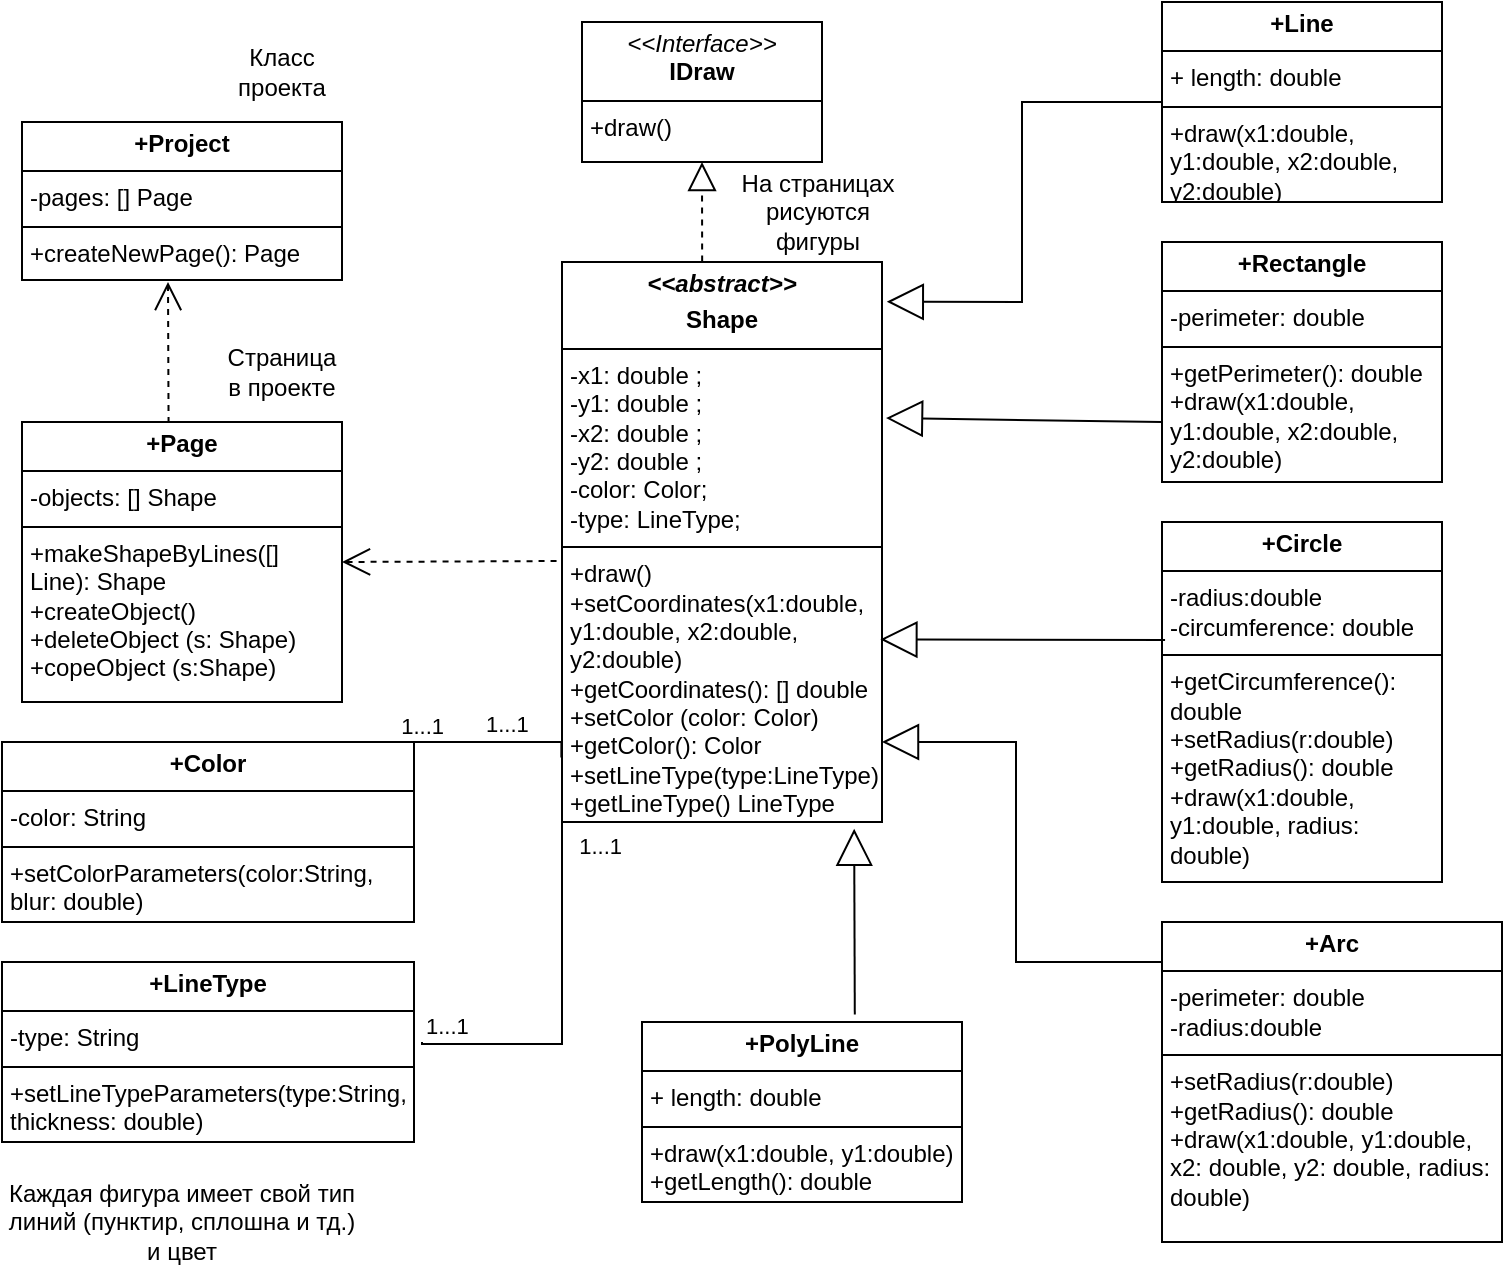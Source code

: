 <mxfile version="25.0.3">
  <diagram name="Страница — 1" id="-KKXnnhIB2AxovCa7dRs">
    <mxGraphModel dx="1050" dy="1795" grid="1" gridSize="10" guides="1" tooltips="1" connect="1" arrows="1" fold="1" page="1" pageScale="1" pageWidth="827" pageHeight="1169" math="0" shadow="0">
      <root>
        <mxCell id="0" />
        <mxCell id="1" parent="0" />
        <mxCell id="-ZT0brvFjgvH7jAXy68j-6" value="&lt;p style=&quot;margin:0px;margin-top:4px;text-align:center;&quot;&gt;&lt;i&gt;&amp;lt;&amp;lt;Interface&amp;gt;&amp;gt;&lt;/i&gt;&lt;br&gt;&lt;b&gt;IDraw&lt;/b&gt;&lt;/p&gt;&lt;hr size=&quot;1&quot; style=&quot;border-style:solid;&quot;&gt;&lt;p style=&quot;margin:0px;margin-left:4px;&quot;&gt;+draw()&lt;br&gt;&lt;/p&gt;" style="verticalAlign=top;align=left;overflow=fill;html=1;whiteSpace=wrap;" parent="1" vertex="1">
          <mxGeometry x="310" y="-1150" width="120" height="70" as="geometry" />
        </mxCell>
        <mxCell id="-ZT0brvFjgvH7jAXy68j-7" value="&lt;p style=&quot;margin:0px;margin-top:4px;text-align:center;&quot;&gt;&lt;b&gt;&lt;i&gt;&amp;lt;&amp;lt;abstract&amp;gt;&amp;gt;&lt;/i&gt;&lt;/b&gt;&lt;/p&gt;&lt;p style=&quot;margin:0px;margin-top:4px;text-align:center;&quot;&gt;&lt;b&gt;Shape&lt;/b&gt;&lt;/p&gt;&lt;hr size=&quot;1&quot; style=&quot;border-style:solid;&quot;&gt;&lt;p style=&quot;margin:0px;margin-left:4px;&quot;&gt;-x1:&amp;nbsp;&lt;span style=&quot;background-color: initial;&quot;&gt;double&lt;/span&gt;&lt;span style=&quot;background-color: initial;&quot;&gt;&amp;nbsp;&lt;/span&gt;&lt;span style=&quot;background-color: initial;&quot;&gt;;&lt;/span&gt;&lt;/p&gt;&lt;p style=&quot;margin:0px;margin-left:4px;&quot;&gt;-y1:&amp;nbsp;&lt;span style=&quot;background-color: initial;&quot;&gt;double&lt;/span&gt;&lt;span style=&quot;background-color: initial;&quot;&gt;&amp;nbsp;&lt;/span&gt;&lt;span style=&quot;background-color: initial;&quot;&gt;;&lt;/span&gt;&lt;/p&gt;&lt;p style=&quot;margin:0px;margin-left:4px;&quot;&gt;-x2:&amp;nbsp;&lt;span style=&quot;background-color: initial;&quot;&gt;double&lt;/span&gt;&lt;span style=&quot;background-color: initial;&quot;&gt;&amp;nbsp;&lt;/span&gt;&lt;span style=&quot;background-color: initial;&quot;&gt;;&lt;/span&gt;&lt;/p&gt;&lt;p style=&quot;margin:0px;margin-left:4px;&quot;&gt;-y2:&amp;nbsp;&lt;span style=&quot;background-color: initial;&quot;&gt;double&lt;/span&gt;&lt;span style=&quot;background-color: initial;&quot;&gt;&amp;nbsp;&lt;/span&gt;&lt;span style=&quot;background-color: initial;&quot;&gt;;&lt;/span&gt;&lt;/p&gt;&lt;p style=&quot;margin:0px;margin-left:4px;&quot;&gt;-color: Color;&lt;/p&gt;&lt;p style=&quot;margin:0px;margin-left:4px;&quot;&gt;-type: LineType;&lt;/p&gt;&lt;hr size=&quot;1&quot; style=&quot;border-style:solid;&quot;&gt;&lt;p style=&quot;margin:0px;margin-left:4px;&quot;&gt;+draw()&lt;/p&gt;&lt;p style=&quot;margin:0px;margin-left:4px;&quot;&gt;+setCoordinates(x1:double, y1:&lt;span style=&quot;background-color: initial;&quot;&gt;double&lt;/span&gt;&lt;span style=&quot;background-color: initial;&quot;&gt;, x2:&lt;/span&gt;&lt;span style=&quot;background-color: initial;&quot;&gt;double&lt;/span&gt;&lt;span style=&quot;background-color: initial;&quot;&gt;, y2:&lt;/span&gt;&lt;span style=&quot;background-color: initial;&quot;&gt;double&lt;/span&gt;&lt;span style=&quot;background-color: initial;&quot;&gt;)&lt;/span&gt;&lt;/p&gt;&lt;p style=&quot;margin:0px;margin-left:4px;&quot;&gt;+getCoordinates(): [] double&lt;/p&gt;&lt;p style=&quot;margin:0px;margin-left:4px;&quot;&gt;+setColor (color: Color)&lt;/p&gt;&lt;p style=&quot;margin:0px;margin-left:4px;&quot;&gt;+getColor(): Color&lt;/p&gt;&lt;p style=&quot;margin:0px;margin-left:4px;&quot;&gt;+setLineType(type:&lt;span style=&quot;background-color: initial;&quot;&gt;LineType&lt;/span&gt;&lt;span style=&quot;background-color: initial;&quot;&gt;)&lt;/span&gt;&lt;/p&gt;&lt;p style=&quot;margin:0px;margin-left:4px;&quot;&gt;+getLineType()&amp;nbsp;&lt;span style=&quot;background-color: initial;&quot;&gt;LineType&lt;/span&gt;&lt;/p&gt;" style="verticalAlign=top;align=left;overflow=fill;html=1;whiteSpace=wrap;" parent="1" vertex="1">
          <mxGeometry x="300" y="-1030" width="160" height="280" as="geometry" />
        </mxCell>
        <mxCell id="-ZT0brvFjgvH7jAXy68j-14" value="&lt;p style=&quot;margin:0px;margin-top:4px;text-align:center;&quot;&gt;&lt;b&gt;+Rectangle&lt;/b&gt;&lt;/p&gt;&lt;hr size=&quot;1&quot; style=&quot;border-style:solid;&quot;&gt;&lt;p style=&quot;margin:0px;margin-left:4px;&quot;&gt;-perimeter: double&lt;/p&gt;&lt;hr size=&quot;1&quot; style=&quot;border-style:solid;&quot;&gt;&lt;p style=&quot;margin:0px;margin-left:4px;&quot;&gt;+getPerimeter(): double&lt;/p&gt;&lt;p style=&quot;margin:0px;margin-left:4px;&quot;&gt;&lt;span style=&quot;background-color: initial;&quot;&gt;+draw(x&lt;/span&gt;&lt;span style=&quot;background-color: initial;&quot;&gt;1:double, y1:&lt;/span&gt;&lt;span style=&quot;background-color: initial;&quot;&gt;double&lt;/span&gt;&lt;span style=&quot;background-color: initial;&quot;&gt;, x2:&lt;/span&gt;&lt;span style=&quot;background-color: initial;&quot;&gt;double&lt;/span&gt;&lt;span style=&quot;background-color: initial;&quot;&gt;, y2:&lt;/span&gt;&lt;span style=&quot;background-color: initial;&quot;&gt;double&lt;/span&gt;&lt;span style=&quot;background-color: initial;&quot;&gt;)&lt;/span&gt;&amp;nbsp;&lt;/p&gt;" style="verticalAlign=top;align=left;overflow=fill;html=1;whiteSpace=wrap;" parent="1" vertex="1">
          <mxGeometry x="600" y="-1040" width="140" height="120" as="geometry" />
        </mxCell>
        <mxCell id="-ZT0brvFjgvH7jAXy68j-15" value="&lt;p style=&quot;margin:0px;margin-top:4px;text-align:center;&quot;&gt;&lt;b&gt;+Line&lt;/b&gt;&lt;/p&gt;&lt;hr size=&quot;1&quot; style=&quot;border-style:solid;&quot;&gt;&lt;p style=&quot;margin:0px;margin-left:4px;&quot;&gt;+ length: double&lt;/p&gt;&lt;hr size=&quot;1&quot; style=&quot;border-style:solid;&quot;&gt;&lt;p style=&quot;margin:0px;margin-left:4px;&quot;&gt;+draw(x&lt;span style=&quot;background-color: initial;&quot;&gt;1:double, y1:&lt;/span&gt;&lt;span style=&quot;background-color: initial;&quot;&gt;double&lt;/span&gt;&lt;span style=&quot;background-color: initial;&quot;&gt;, x2:&lt;/span&gt;&lt;span style=&quot;background-color: initial;&quot;&gt;double&lt;/span&gt;&lt;span style=&quot;background-color: initial;&quot;&gt;, y2:&lt;/span&gt;&lt;span style=&quot;background-color: initial;&quot;&gt;double&lt;/span&gt;&lt;span style=&quot;background-color: initial;&quot;&gt;)&lt;/span&gt;&lt;/p&gt;&lt;p style=&quot;margin:0px;margin-left:4px;&quot;&gt;+getLength(): double&lt;span style=&quot;background-color: initial;&quot;&gt;&lt;/span&gt;&lt;/p&gt;" style="verticalAlign=top;align=left;overflow=fill;html=1;whiteSpace=wrap;" parent="1" vertex="1">
          <mxGeometry x="600" y="-1160" width="140" height="100" as="geometry" />
        </mxCell>
        <mxCell id="-ZT0brvFjgvH7jAXy68j-17" value="&lt;p style=&quot;margin:0px;margin-top:4px;text-align:center;&quot;&gt;&lt;b&gt;+Circle&lt;/b&gt;&lt;/p&gt;&lt;hr size=&quot;1&quot; style=&quot;border-style:solid;&quot;&gt;&lt;p style=&quot;margin:0px;margin-left:4px;&quot;&gt;-radius:double&lt;/p&gt;&lt;p style=&quot;margin:0px;margin-left:4px;&quot;&gt;-circumference: double&lt;/p&gt;&lt;hr size=&quot;1&quot; style=&quot;border-style:solid;&quot;&gt;&lt;p style=&quot;margin:0px;margin-left:4px;&quot;&gt;+getCircumference(): double&lt;/p&gt;&lt;p style=&quot;margin:0px;margin-left:4px;&quot;&gt;+setRadius(r:double)&lt;/p&gt;&lt;p style=&quot;margin:0px;margin-left:4px;&quot;&gt;+getRadius(): double&lt;/p&gt;&lt;p style=&quot;margin:0px;margin-left:4px;&quot;&gt;+draw(x&lt;span style=&quot;background-color: initial;&quot;&gt;1:double, y1:&lt;/span&gt;&lt;span style=&quot;background-color: initial;&quot;&gt;double&lt;/span&gt;&lt;span style=&quot;background-color: initial;&quot;&gt;, radius: double&lt;/span&gt;&lt;span style=&quot;background-color: initial;&quot;&gt;)&lt;/span&gt;&lt;/p&gt;" style="verticalAlign=top;align=left;overflow=fill;html=1;whiteSpace=wrap;" parent="1" vertex="1">
          <mxGeometry x="600" y="-900" width="140" height="180" as="geometry" />
        </mxCell>
        <mxCell id="-ZT0brvFjgvH7jAXy68j-18" value="&lt;p style=&quot;margin:0px;margin-top:4px;text-align:center;&quot;&gt;&lt;b&gt;+PolyLine&lt;/b&gt;&lt;/p&gt;&lt;hr size=&quot;1&quot; style=&quot;border-style:solid;&quot;&gt;&lt;p style=&quot;margin:0px;margin-left:4px;&quot;&gt;+ length: double&lt;/p&gt;&lt;hr size=&quot;1&quot; style=&quot;border-style:solid;&quot;&gt;&lt;p style=&quot;margin:0px;margin-left:4px;&quot;&gt;+draw(x&lt;span style=&quot;background-color: initial;&quot;&gt;1:double, y1:&lt;/span&gt;&lt;span style=&quot;background-color: initial;&quot;&gt;double&lt;/span&gt;&lt;span style=&quot;background-color: initial;&quot;&gt;)&lt;/span&gt;&lt;/p&gt;&lt;p style=&quot;margin:0px;margin-left:4px;&quot;&gt;&lt;span style=&quot;background-color: initial;&quot;&gt;+getLength(): double&lt;/span&gt;&lt;/p&gt;" style="verticalAlign=top;align=left;overflow=fill;html=1;whiteSpace=wrap;" parent="1" vertex="1">
          <mxGeometry x="340" y="-650" width="160" height="90" as="geometry" />
        </mxCell>
        <mxCell id="-ZT0brvFjgvH7jAXy68j-20" value="&lt;p style=&quot;margin:0px;margin-top:4px;text-align:center;&quot;&gt;&lt;b&gt;+Arc&lt;/b&gt;&lt;/p&gt;&lt;hr size=&quot;1&quot; style=&quot;border-style:solid;&quot;&gt;&lt;p style=&quot;margin:0px;margin-left:4px;&quot;&gt;-perimeter: double&lt;/p&gt;&lt;p style=&quot;margin: 0px 0px 0px 4px;&quot;&gt;-radius:double&lt;/p&gt;&lt;hr size=&quot;1&quot; style=&quot;border-style:solid;&quot;&gt;&lt;p style=&quot;margin: 0px 0px 0px 4px;&quot;&gt;+setRadius(r:double)&lt;/p&gt;&lt;p style=&quot;margin: 0px 0px 0px 4px;&quot;&gt;+getRadius(): double&lt;/p&gt;&lt;p style=&quot;margin: 0px 0px 0px 4px;&quot;&gt;+draw(x&lt;span style=&quot;background-color: initial;&quot;&gt;1:double, y1:&lt;/span&gt;&lt;span style=&quot;background-color: initial;&quot;&gt;double&lt;/span&gt;&lt;span style=&quot;background-color: initial;&quot;&gt;, x2: double, y2: double, radius: double&lt;/span&gt;&lt;span style=&quot;background-color: initial;&quot;&gt;)&lt;/span&gt;&lt;/p&gt;" style="verticalAlign=top;align=left;overflow=fill;html=1;whiteSpace=wrap;" parent="1" vertex="1">
          <mxGeometry x="600" y="-700" width="170" height="160" as="geometry" />
        </mxCell>
        <mxCell id="-ZT0brvFjgvH7jAXy68j-21" value="&lt;p style=&quot;margin:0px;margin-top:4px;text-align:center;&quot;&gt;&lt;b&gt;+LineType&lt;/b&gt;&lt;/p&gt;&lt;hr size=&quot;1&quot; style=&quot;border-style:solid;&quot;&gt;&lt;p style=&quot;margin:0px;margin-left:4px;&quot;&gt;-type: String&lt;/p&gt;&lt;hr size=&quot;1&quot; style=&quot;border-style:solid;&quot;&gt;&lt;p style=&quot;margin:0px;margin-left:4px;&quot;&gt;+setLineTypeParameters(type:String, thickness: double)&lt;/p&gt;" style="verticalAlign=top;align=left;overflow=fill;html=1;whiteSpace=wrap;" parent="1" vertex="1">
          <mxGeometry x="20" y="-680" width="206" height="90" as="geometry" />
        </mxCell>
        <mxCell id="-ZT0brvFjgvH7jAXy68j-22" value="&lt;p style=&quot;margin:0px;margin-top:4px;text-align:center;&quot;&gt;&lt;b&gt;+Color&lt;/b&gt;&lt;/p&gt;&lt;hr size=&quot;1&quot; style=&quot;border-style:solid;&quot;&gt;&lt;p style=&quot;margin:0px;margin-left:4px;&quot;&gt;-color: String&lt;/p&gt;&lt;hr size=&quot;1&quot; style=&quot;border-style:solid;&quot;&gt;&lt;p style=&quot;margin:0px;margin-left:4px;&quot;&gt;+setColorParameters(color:String, blur: double)&lt;/p&gt;" style="verticalAlign=top;align=left;overflow=fill;html=1;whiteSpace=wrap;" parent="1" vertex="1">
          <mxGeometry x="20" y="-790" width="206" height="90" as="geometry" />
        </mxCell>
        <mxCell id="-ZT0brvFjgvH7jAXy68j-23" value="&lt;p style=&quot;margin:0px;margin-top:4px;text-align:center;&quot;&gt;&lt;b&gt;+Project&lt;/b&gt;&lt;/p&gt;&lt;hr size=&quot;1&quot; style=&quot;border-style:solid;&quot;&gt;&lt;p style=&quot;margin:0px;margin-left:4px;&quot;&gt;-pages: [] Page&amp;nbsp;&lt;/p&gt;&lt;hr size=&quot;1&quot; style=&quot;border-style:solid;&quot;&gt;&lt;p style=&quot;margin:0px;margin-left:4px;&quot;&gt;+createNewPage(): Page&lt;/p&gt;" style="verticalAlign=top;align=left;overflow=fill;html=1;whiteSpace=wrap;" parent="1" vertex="1">
          <mxGeometry x="30" y="-1100" width="160" height="79" as="geometry" />
        </mxCell>
        <mxCell id="-ZT0brvFjgvH7jAXy68j-24" value="&lt;p style=&quot;margin:0px;margin-top:4px;text-align:center;&quot;&gt;&lt;b&gt;+Page&lt;/b&gt;&lt;/p&gt;&lt;hr size=&quot;1&quot; style=&quot;border-style:solid;&quot;&gt;&lt;p style=&quot;margin:0px;margin-left:4px;&quot;&gt;-objects: [] Shape&lt;/p&gt;&lt;hr size=&quot;1&quot; style=&quot;border-style:solid;&quot;&gt;&lt;p style=&quot;margin:0px;margin-left:4px;&quot;&gt;+makeShapeByLines([] Line): Shape&lt;/p&gt;&lt;p style=&quot;margin:0px;margin-left:4px;&quot;&gt;+createObject()&lt;/p&gt;&lt;p style=&quot;margin:0px;margin-left:4px;&quot;&gt;+deleteObject (s: Shape)&lt;/p&gt;&lt;p style=&quot;margin:0px;margin-left:4px;&quot;&gt;+copeObject (s:Shape)&lt;/p&gt;" style="verticalAlign=top;align=left;overflow=fill;html=1;whiteSpace=wrap;" parent="1" vertex="1">
          <mxGeometry x="30" y="-950" width="160" height="140" as="geometry" />
        </mxCell>
        <mxCell id="uk_kwJQ_PmFIMqgi57of-2" value="" style="endArrow=none;html=1;edgeStyle=orthogonalEdgeStyle;rounded=0;entryX=0.5;entryY=0;entryDx=0;entryDy=0;exitX=-0.002;exitY=0.885;exitDx=0;exitDy=0;exitPerimeter=0;" edge="1" parent="1" source="-ZT0brvFjgvH7jAXy68j-7" target="-ZT0brvFjgvH7jAXy68j-22">
          <mxGeometry relative="1" as="geometry">
            <mxPoint x="290" y="-790" as="sourcePoint" />
            <mxPoint x="220" y="-760" as="targetPoint" />
            <Array as="points">
              <mxPoint x="300" y="-790" />
              <mxPoint x="123" y="-790" />
            </Array>
          </mxGeometry>
        </mxCell>
        <mxCell id="uk_kwJQ_PmFIMqgi57of-3" value="1...1" style="edgeLabel;resizable=0;html=1;align=left;verticalAlign=bottom;" connectable="0" vertex="1" parent="uk_kwJQ_PmFIMqgi57of-2">
          <mxGeometry x="-1" relative="1" as="geometry">
            <mxPoint x="-40" y="-8" as="offset" />
          </mxGeometry>
        </mxCell>
        <mxCell id="uk_kwJQ_PmFIMqgi57of-4" value="1...1" style="edgeLabel;resizable=0;html=1;align=right;verticalAlign=bottom;" connectable="0" vertex="1" parent="uk_kwJQ_PmFIMqgi57of-2">
          <mxGeometry x="1" relative="1" as="geometry">
            <mxPoint x="118" as="offset" />
          </mxGeometry>
        </mxCell>
        <mxCell id="uk_kwJQ_PmFIMqgi57of-5" value="" style="endArrow=none;html=1;edgeStyle=orthogonalEdgeStyle;rounded=0;" edge="1" parent="1">
          <mxGeometry relative="1" as="geometry">
            <mxPoint x="230" y="-640" as="sourcePoint" />
            <mxPoint x="310" y="-750" as="targetPoint" />
            <Array as="points">
              <mxPoint x="230" y="-639" />
              <mxPoint x="300" y="-639" />
              <mxPoint x="300" y="-750" />
            </Array>
          </mxGeometry>
        </mxCell>
        <mxCell id="uk_kwJQ_PmFIMqgi57of-6" value="1...1" style="edgeLabel;resizable=0;html=1;align=left;verticalAlign=bottom;" connectable="0" vertex="1" parent="uk_kwJQ_PmFIMqgi57of-5">
          <mxGeometry x="-1" relative="1" as="geometry" />
        </mxCell>
        <mxCell id="uk_kwJQ_PmFIMqgi57of-7" value="1...1" style="edgeLabel;resizable=0;html=1;align=right;verticalAlign=bottom;" connectable="0" vertex="1" parent="uk_kwJQ_PmFIMqgi57of-5">
          <mxGeometry x="1" relative="1" as="geometry">
            <mxPoint x="20" y="20" as="offset" />
          </mxGeometry>
        </mxCell>
        <mxCell id="uk_kwJQ_PmFIMqgi57of-10" value="" style="endArrow=block;endSize=16;endFill=0;html=1;rounded=0;exitX=0;exitY=0.75;exitDx=0;exitDy=0;" edge="1" parent="1" source="-ZT0brvFjgvH7jAXy68j-14">
          <mxGeometry width="160" relative="1" as="geometry">
            <mxPoint x="330" y="-940" as="sourcePoint" />
            <mxPoint x="462" y="-952" as="targetPoint" />
            <Array as="points" />
          </mxGeometry>
        </mxCell>
        <mxCell id="uk_kwJQ_PmFIMqgi57of-12" value="" style="endArrow=block;endSize=16;endFill=0;html=1;rounded=0;exitX=0;exitY=0.5;exitDx=0;exitDy=0;entryX=1.015;entryY=0.071;entryDx=0;entryDy=0;entryPerimeter=0;" edge="1" parent="1" source="-ZT0brvFjgvH7jAXy68j-15" target="-ZT0brvFjgvH7jAXy68j-7">
          <mxGeometry x="0.002" width="160" relative="1" as="geometry">
            <mxPoint x="330" y="-940" as="sourcePoint" />
            <mxPoint x="470" y="-1010" as="targetPoint" />
            <Array as="points">
              <mxPoint x="530" y="-1110" />
              <mxPoint x="530" y="-1050" />
              <mxPoint x="530" y="-1010" />
            </Array>
            <mxPoint as="offset" />
          </mxGeometry>
        </mxCell>
        <mxCell id="uk_kwJQ_PmFIMqgi57of-14" value="" style="endArrow=block;endSize=16;endFill=0;html=1;rounded=0;exitX=0.011;exitY=0.328;exitDx=0;exitDy=0;exitPerimeter=0;entryX=0.995;entryY=0.674;entryDx=0;entryDy=0;entryPerimeter=0;" edge="1" parent="1" source="-ZT0brvFjgvH7jAXy68j-17" target="-ZT0brvFjgvH7jAXy68j-7">
          <mxGeometry width="160" relative="1" as="geometry">
            <mxPoint x="330" y="-840" as="sourcePoint" />
            <mxPoint x="490" y="-840" as="targetPoint" />
          </mxGeometry>
        </mxCell>
        <mxCell id="uk_kwJQ_PmFIMqgi57of-16" value="" style="endArrow=block;endSize=16;endFill=0;html=1;rounded=0;" edge="1" parent="1">
          <mxGeometry width="160" relative="1" as="geometry">
            <mxPoint x="600" y="-680" as="sourcePoint" />
            <mxPoint x="460" y="-790" as="targetPoint" />
            <Array as="points">
              <mxPoint x="527" y="-680" />
              <mxPoint x="527" y="-790" />
            </Array>
          </mxGeometry>
        </mxCell>
        <mxCell id="uk_kwJQ_PmFIMqgi57of-17" value="" style="endArrow=block;endSize=16;endFill=0;html=1;rounded=0;exitX=0.665;exitY=-0.042;exitDx=0;exitDy=0;exitPerimeter=0;entryX=0.913;entryY=1.012;entryDx=0;entryDy=0;entryPerimeter=0;" edge="1" parent="1" source="-ZT0brvFjgvH7jAXy68j-18" target="-ZT0brvFjgvH7jAXy68j-7">
          <mxGeometry width="160" relative="1" as="geometry">
            <mxPoint x="330" y="-840" as="sourcePoint" />
            <mxPoint x="440" y="-710" as="targetPoint" />
          </mxGeometry>
        </mxCell>
        <mxCell id="uk_kwJQ_PmFIMqgi57of-18" value="" style="endArrow=block;dashed=1;endFill=0;endSize=12;html=1;rounded=0;entryX=0.5;entryY=1;entryDx=0;entryDy=0;exitX=0.438;exitY=-0.001;exitDx=0;exitDy=0;exitPerimeter=0;" edge="1" parent="1" source="-ZT0brvFjgvH7jAXy68j-7" target="-ZT0brvFjgvH7jAXy68j-6">
          <mxGeometry width="160" relative="1" as="geometry">
            <mxPoint x="370" y="-1040" as="sourcePoint" />
            <mxPoint x="490" y="-940" as="targetPoint" />
            <Array as="points" />
          </mxGeometry>
        </mxCell>
        <mxCell id="uk_kwJQ_PmFIMqgi57of-21" value="" style="endArrow=open;endSize=12;dashed=1;html=1;rounded=0;exitX=-0.017;exitY=0.534;exitDx=0;exitDy=0;exitPerimeter=0;entryX=1;entryY=0.5;entryDx=0;entryDy=0;" edge="1" parent="1" source="-ZT0brvFjgvH7jAXy68j-7" target="-ZT0brvFjgvH7jAXy68j-24">
          <mxGeometry width="160" relative="1" as="geometry">
            <mxPoint x="330" y="-840" as="sourcePoint" />
            <mxPoint x="230" y="-880" as="targetPoint" />
          </mxGeometry>
        </mxCell>
        <mxCell id="uk_kwJQ_PmFIMqgi57of-25" value="" style="endArrow=open;endSize=12;dashed=1;html=1;rounded=0;exitX=0.458;exitY=0.004;exitDx=0;exitDy=0;exitPerimeter=0;" edge="1" parent="1" source="-ZT0brvFjgvH7jAXy68j-24">
          <mxGeometry width="160" relative="1" as="geometry">
            <mxPoint x="330" y="-840" as="sourcePoint" />
            <mxPoint x="103" y="-1020" as="targetPoint" />
          </mxGeometry>
        </mxCell>
        <mxCell id="uk_kwJQ_PmFIMqgi57of-34" value="Класс проекта" style="text;html=1;align=center;verticalAlign=middle;whiteSpace=wrap;rounded=0;" vertex="1" parent="1">
          <mxGeometry x="130" y="-1140" width="60" height="30" as="geometry" />
        </mxCell>
        <mxCell id="uk_kwJQ_PmFIMqgi57of-38" value="Страница в проекте" style="text;html=1;align=center;verticalAlign=middle;whiteSpace=wrap;rounded=0;" vertex="1" parent="1">
          <mxGeometry x="130" y="-990" width="60" height="30" as="geometry" />
        </mxCell>
        <mxCell id="uk_kwJQ_PmFIMqgi57of-42" value="Каждая фигура имеет свой тип линий (пунктир, сплошна и тд.) и цвет" style="text;html=1;align=center;verticalAlign=middle;whiteSpace=wrap;rounded=0;" vertex="1" parent="1">
          <mxGeometry x="20" y="-570" width="180" height="40" as="geometry" />
        </mxCell>
        <mxCell id="uk_kwJQ_PmFIMqgi57of-44" value="На страницах рисуются фигуры" style="text;html=1;align=center;verticalAlign=middle;whiteSpace=wrap;rounded=0;" vertex="1" parent="1">
          <mxGeometry x="380" y="-1070" width="96" height="30" as="geometry" />
        </mxCell>
      </root>
    </mxGraphModel>
  </diagram>
</mxfile>
